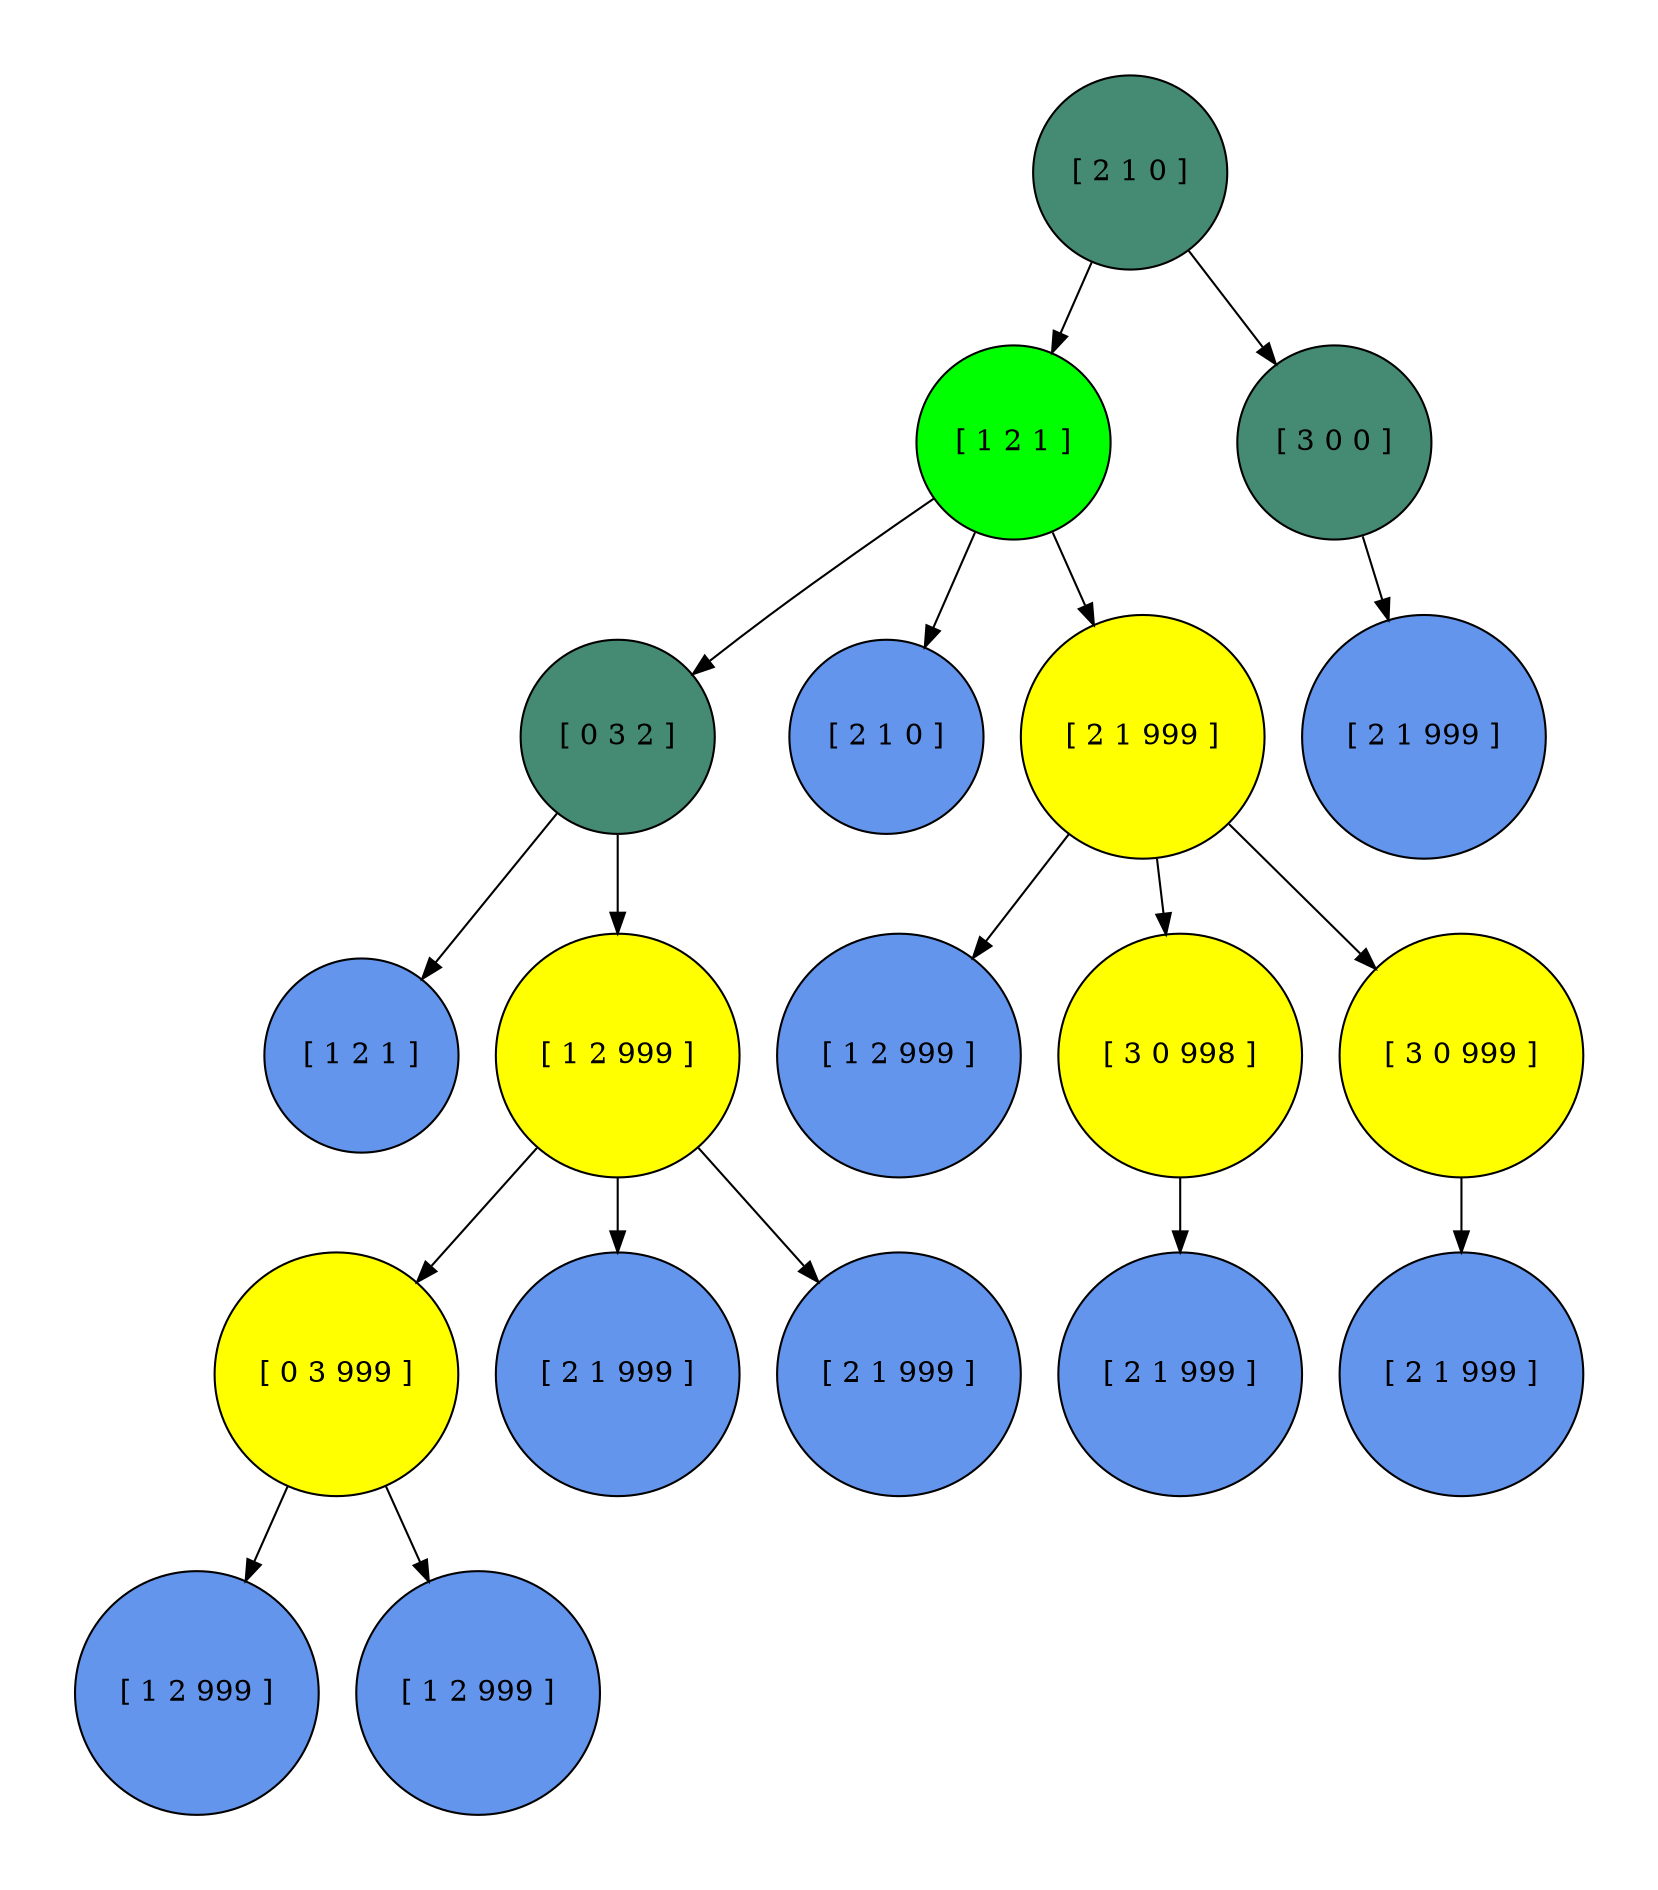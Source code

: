 digraph teste3_rdp_tree_reachable_reachable_tree {
	graph [pad="0.5,0.5"]
	node [fillcolor=aquamarine4 shape=circle style=filled]
		1 [label="[ 2 1 0 ]"]
		2 [label="[ 1 2 1 ]" fillcolor=green]
		4 [label="[ 0 3 2 ]"]
		8 [label="[ 1 2 1 ]" fillcolor=cornflowerblue]
		9 [label="[ 1 2 999 ]" fillcolor=yellow]
		13 [label="[ 0 3 999 ]" fillcolor=yellow]
		18 [label="[ 1 2 999 ]" fillcolor=cornflowerblue]
		19 [label="[ 1 2 999 ]" fillcolor=cornflowerblue]
		14 [label="[ 2 1 999 ]" fillcolor=cornflowerblue]
		15 [label="[ 2 1 999 ]" fillcolor=cornflowerblue]
		5 [label="[ 2 1 0 ]" fillcolor=cornflowerblue]
		6 [label="[ 2 1 999 ]" fillcolor=yellow]
		10 [label="[ 1 2 999 ]" fillcolor=cornflowerblue]
		11 [label="[ 3 0 998 ]" fillcolor=yellow]
		16 [label="[ 2 1 999 ]" fillcolor=cornflowerblue]
		12 [label="[ 3 0 999 ]" fillcolor=yellow]
		17 [label="[ 2 1 999 ]" fillcolor=cornflowerblue]
		3 [label="[ 3 0 0 ]"]
		7 [label="[ 2 1 999 ]" fillcolor=cornflowerblue]
			4 -> 8
			13 -> 18
			13 -> 19
			9 -> 13
			9 -> 14
			9 -> 15
			4 -> 9
			2 -> 4
			2 -> 5
			6 -> 10
			11 -> 16
			6 -> 11
			12 -> 17
			6 -> 12
			2 -> 6
			1 -> 2
			3 -> 7
			1 -> 3
}
